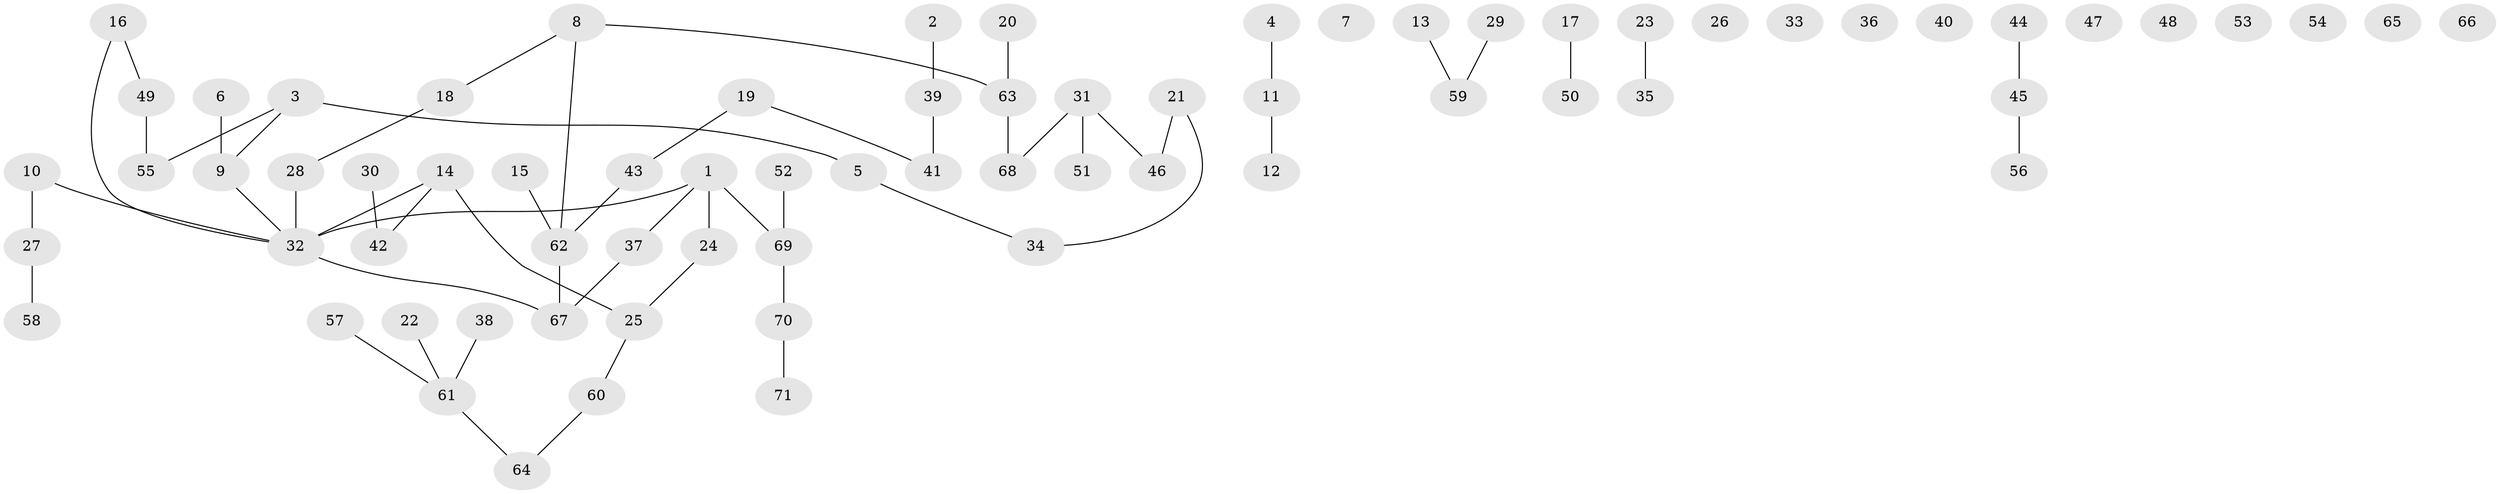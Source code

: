 // coarse degree distribution, {0: 0.45714285714285713, 1: 0.2, 3: 0.02857142857142857, 2: 0.2857142857142857, 8: 0.02857142857142857}
// Generated by graph-tools (version 1.1) at 2025/43/03/04/25 21:43:45]
// undirected, 71 vertices, 59 edges
graph export_dot {
graph [start="1"]
  node [color=gray90,style=filled];
  1;
  2;
  3;
  4;
  5;
  6;
  7;
  8;
  9;
  10;
  11;
  12;
  13;
  14;
  15;
  16;
  17;
  18;
  19;
  20;
  21;
  22;
  23;
  24;
  25;
  26;
  27;
  28;
  29;
  30;
  31;
  32;
  33;
  34;
  35;
  36;
  37;
  38;
  39;
  40;
  41;
  42;
  43;
  44;
  45;
  46;
  47;
  48;
  49;
  50;
  51;
  52;
  53;
  54;
  55;
  56;
  57;
  58;
  59;
  60;
  61;
  62;
  63;
  64;
  65;
  66;
  67;
  68;
  69;
  70;
  71;
  1 -- 24;
  1 -- 32;
  1 -- 37;
  1 -- 69;
  2 -- 39;
  3 -- 5;
  3 -- 9;
  3 -- 55;
  4 -- 11;
  5 -- 34;
  6 -- 9;
  8 -- 18;
  8 -- 62;
  8 -- 63;
  9 -- 32;
  10 -- 27;
  10 -- 32;
  11 -- 12;
  13 -- 59;
  14 -- 25;
  14 -- 32;
  14 -- 42;
  15 -- 62;
  16 -- 32;
  16 -- 49;
  17 -- 50;
  18 -- 28;
  19 -- 41;
  19 -- 43;
  20 -- 63;
  21 -- 34;
  21 -- 46;
  22 -- 61;
  23 -- 35;
  24 -- 25;
  25 -- 60;
  27 -- 58;
  28 -- 32;
  29 -- 59;
  30 -- 42;
  31 -- 46;
  31 -- 51;
  31 -- 68;
  32 -- 67;
  37 -- 67;
  38 -- 61;
  39 -- 41;
  43 -- 62;
  44 -- 45;
  45 -- 56;
  49 -- 55;
  52 -- 69;
  57 -- 61;
  60 -- 64;
  61 -- 64;
  62 -- 67;
  63 -- 68;
  69 -- 70;
  70 -- 71;
}
